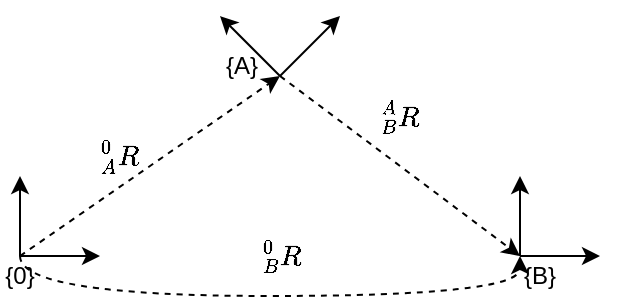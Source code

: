 <mxfile version="22.0.3" type="device">
  <diagram name="Page-1" id="kvXUhEmkU3YZ5XP0BFtG">
    <mxGraphModel dx="470" dy="260" grid="1" gridSize="10" guides="1" tooltips="1" connect="1" arrows="1" fold="1" page="1" pageScale="1" pageWidth="400" pageHeight="400" math="1" shadow="0">
      <root>
        <mxCell id="0" />
        <mxCell id="1" parent="0" />
        <mxCell id="rGHre-5ZHbkjp-B_Kjym-1" value="" style="endArrow=classic;html=1;rounded=0;" edge="1" parent="1">
          <mxGeometry width="50" height="50" relative="1" as="geometry">
            <mxPoint x="30" y="210" as="sourcePoint" />
            <mxPoint x="30" y="170" as="targetPoint" />
          </mxGeometry>
        </mxCell>
        <mxCell id="rGHre-5ZHbkjp-B_Kjym-2" value="" style="endArrow=classic;html=1;rounded=0;" edge="1" parent="1">
          <mxGeometry width="50" height="50" relative="1" as="geometry">
            <mxPoint x="30" y="210" as="sourcePoint" />
            <mxPoint x="70" y="210" as="targetPoint" />
          </mxGeometry>
        </mxCell>
        <mxCell id="rGHre-5ZHbkjp-B_Kjym-3" value="" style="endArrow=classic;html=1;rounded=0;" edge="1" parent="1">
          <mxGeometry width="50" height="50" relative="1" as="geometry">
            <mxPoint x="160" y="120" as="sourcePoint" />
            <mxPoint x="130" y="90" as="targetPoint" />
          </mxGeometry>
        </mxCell>
        <mxCell id="rGHre-5ZHbkjp-B_Kjym-4" value="" style="endArrow=classic;html=1;rounded=0;" edge="1" parent="1">
          <mxGeometry width="50" height="50" relative="1" as="geometry">
            <mxPoint x="160" y="120" as="sourcePoint" />
            <mxPoint x="190" y="90" as="targetPoint" />
          </mxGeometry>
        </mxCell>
        <mxCell id="rGHre-5ZHbkjp-B_Kjym-5" value="" style="endArrow=classic;html=1;rounded=0;exitX=0;exitY=0;exitDx=0;exitDy=0;" edge="1" parent="1" source="rGHre-5ZHbkjp-B_Kjym-14">
          <mxGeometry width="50" height="50" relative="1" as="geometry">
            <mxPoint x="280" y="210" as="sourcePoint" />
            <mxPoint x="280" y="170" as="targetPoint" />
          </mxGeometry>
        </mxCell>
        <mxCell id="rGHre-5ZHbkjp-B_Kjym-6" value="" style="endArrow=classic;html=1;rounded=0;exitX=0;exitY=0;exitDx=0;exitDy=0;" edge="1" parent="1" source="rGHre-5ZHbkjp-B_Kjym-14">
          <mxGeometry width="50" height="50" relative="1" as="geometry">
            <mxPoint x="280" y="210" as="sourcePoint" />
            <mxPoint x="320" y="210" as="targetPoint" />
          </mxGeometry>
        </mxCell>
        <mxCell id="rGHre-5ZHbkjp-B_Kjym-9" value="" style="endArrow=classic;html=1;rounded=0;dashed=1;" edge="1" parent="1">
          <mxGeometry width="50" height="50" relative="1" as="geometry">
            <mxPoint x="30" y="210" as="sourcePoint" />
            <mxPoint x="160" y="120" as="targetPoint" />
          </mxGeometry>
        </mxCell>
        <mxCell id="rGHre-5ZHbkjp-B_Kjym-10" value="" style="endArrow=classic;html=1;rounded=0;dashed=1;entryX=0;entryY=0;entryDx=0;entryDy=0;" edge="1" parent="1" target="rGHre-5ZHbkjp-B_Kjym-14">
          <mxGeometry width="50" height="50" relative="1" as="geometry">
            <mxPoint x="160" y="120" as="sourcePoint" />
            <mxPoint x="270" y="200" as="targetPoint" />
          </mxGeometry>
        </mxCell>
        <mxCell id="rGHre-5ZHbkjp-B_Kjym-12" value="{0}" style="text;html=1;strokeColor=none;fillColor=none;align=center;verticalAlign=middle;whiteSpace=wrap;rounded=0;" vertex="1" parent="1">
          <mxGeometry x="20" y="210" width="20" height="20" as="geometry" />
        </mxCell>
        <mxCell id="rGHre-5ZHbkjp-B_Kjym-14" value="{B}" style="text;html=1;strokeColor=none;fillColor=none;align=center;verticalAlign=middle;whiteSpace=wrap;rounded=0;" vertex="1" parent="1">
          <mxGeometry x="280" y="210" width="20" height="20" as="geometry" />
        </mxCell>
        <mxCell id="rGHre-5ZHbkjp-B_Kjym-16" value="$$^0_A R$$" style="text;html=1;strokeColor=none;fillColor=none;align=center;verticalAlign=middle;whiteSpace=wrap;rounded=0;" vertex="1" parent="1">
          <mxGeometry x="70" y="150" width="20" height="20" as="geometry" />
        </mxCell>
        <mxCell id="rGHre-5ZHbkjp-B_Kjym-17" value="$$^A_B R$$" style="text;html=1;strokeColor=none;fillColor=none;align=center;verticalAlign=middle;whiteSpace=wrap;rounded=0;" vertex="1" parent="1">
          <mxGeometry x="210" y="130" width="20" height="20" as="geometry" />
        </mxCell>
        <mxCell id="rGHre-5ZHbkjp-B_Kjym-13" value="{A}" style="text;html=1;strokeColor=none;fillColor=none;align=center;verticalAlign=middle;whiteSpace=wrap;rounded=0;" vertex="1" parent="1">
          <mxGeometry x="131" y="105" width="20" height="20" as="geometry" />
        </mxCell>
        <mxCell id="rGHre-5ZHbkjp-B_Kjym-22" value="" style="endArrow=classic;html=1;rounded=0;dashed=1;entryX=0;entryY=0;entryDx=0;entryDy=0;exitX=0.5;exitY=0;exitDx=0;exitDy=0;edgeStyle=orthogonalEdgeStyle;curved=1;" edge="1" parent="1" source="rGHre-5ZHbkjp-B_Kjym-12" target="rGHre-5ZHbkjp-B_Kjym-14">
          <mxGeometry width="50" height="50" relative="1" as="geometry">
            <mxPoint x="50" y="280" as="sourcePoint" />
            <mxPoint x="180" y="190" as="targetPoint" />
            <Array as="points">
              <mxPoint x="30" y="230" />
              <mxPoint x="280" y="230" />
            </Array>
          </mxGeometry>
        </mxCell>
        <mxCell id="rGHre-5ZHbkjp-B_Kjym-23" value="$$^0_B R$$" style="text;html=1;strokeColor=none;fillColor=none;align=center;verticalAlign=middle;whiteSpace=wrap;rounded=0;" vertex="1" parent="1">
          <mxGeometry x="151" y="200" width="20" height="20" as="geometry" />
        </mxCell>
      </root>
    </mxGraphModel>
  </diagram>
</mxfile>
